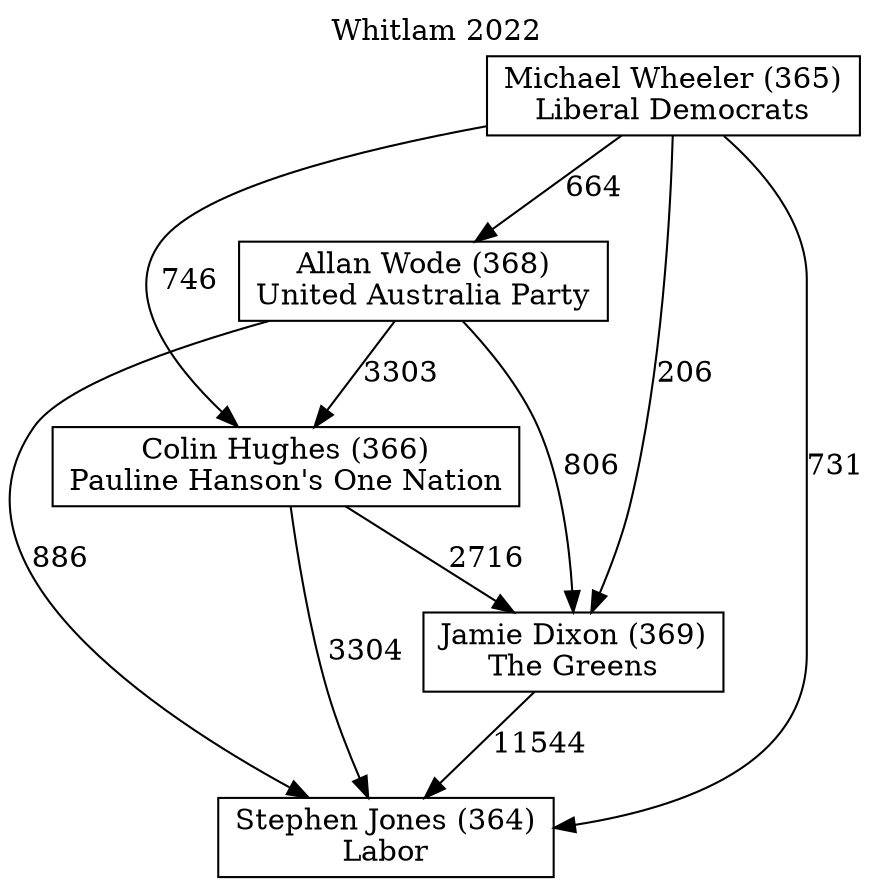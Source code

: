 // House preference flow
digraph "Stephen Jones (364)_Whitlam_2022" {
	graph [label="Whitlam 2022" labelloc=t mclimit=10]
	node [shape=box]
	"Allan Wode (368)" [label="Allan Wode (368)
United Australia Party"]
	"Colin Hughes (366)" [label="Colin Hughes (366)
Pauline Hanson's One Nation"]
	"Jamie Dixon (369)" [label="Jamie Dixon (369)
The Greens"]
	"Michael Wheeler (365)" [label="Michael Wheeler (365)
Liberal Democrats"]
	"Stephen Jones (364)" [label="Stephen Jones (364)
Labor"]
	"Allan Wode (368)" -> "Colin Hughes (366)" [label=3303]
	"Allan Wode (368)" -> "Jamie Dixon (369)" [label=806]
	"Allan Wode (368)" -> "Stephen Jones (364)" [label=886]
	"Colin Hughes (366)" -> "Jamie Dixon (369)" [label=2716]
	"Colin Hughes (366)" -> "Stephen Jones (364)" [label=3304]
	"Jamie Dixon (369)" -> "Stephen Jones (364)" [label=11544]
	"Michael Wheeler (365)" -> "Allan Wode (368)" [label=664]
	"Michael Wheeler (365)" -> "Colin Hughes (366)" [label=746]
	"Michael Wheeler (365)" -> "Jamie Dixon (369)" [label=206]
	"Michael Wheeler (365)" -> "Stephen Jones (364)" [label=731]
}
